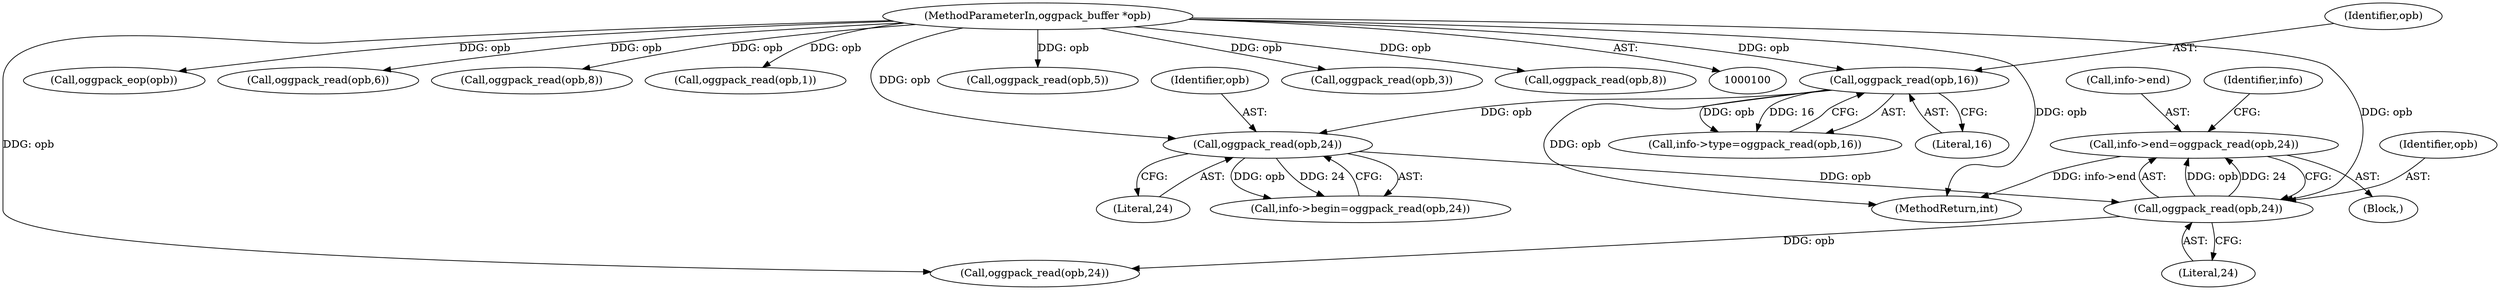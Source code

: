 digraph "0_Android_659030a2e80c38fb8da0a4eb68695349eec6778b_0@API" {
"1000148" [label="(Call,info->end=oggpack_read(opb,24))"];
"1000152" [label="(Call,oggpack_read(opb,24))"];
"1000145" [label="(Call,oggpack_read(opb,24))"];
"1000125" [label="(Call,oggpack_read(opb,16))"];
"1000103" [label="(MethodParameterIn,oggpack_buffer *opb)"];
"1000154" [label="(Literal,24)"];
"1000148" [label="(Call,info->end=oggpack_read(opb,24))"];
"1000149" [label="(Call,info->end)"];
"1000346" [label="(Call,oggpack_eop(opb))"];
"1000171" [label="(Call,oggpack_read(opb,6))"];
"1000152" [label="(Call,oggpack_read(opb,24))"];
"1000145" [label="(Call,oggpack_read(opb,24))"];
"1000181" [label="(Call,oggpack_read(opb,8))"];
"1000125" [label="(Call,oggpack_read(opb,16))"];
"1000104" [label="(Block,)"];
"1000153" [label="(Identifier,opb)"];
"1000242" [label="(Call,oggpack_read(opb,1))"];
"1000160" [label="(Call,oggpack_read(opb,24))"];
"1000248" [label="(Call,oggpack_read(opb,5))"];
"1000356" [label="(MethodReturn,int)"];
"1000238" [label="(Call,oggpack_read(opb,3))"];
"1000127" [label="(Literal,16)"];
"1000146" [label="(Identifier,opb)"];
"1000141" [label="(Call,info->begin=oggpack_read(opb,24))"];
"1000121" [label="(Call,info->type=oggpack_read(opb,16))"];
"1000103" [label="(MethodParameterIn,oggpack_buffer *opb)"];
"1000147" [label="(Literal,24)"];
"1000126" [label="(Identifier,opb)"];
"1000297" [label="(Call,oggpack_read(opb,8))"];
"1000157" [label="(Identifier,info)"];
"1000148" -> "1000104"  [label="AST: "];
"1000148" -> "1000152"  [label="CFG: "];
"1000149" -> "1000148"  [label="AST: "];
"1000152" -> "1000148"  [label="AST: "];
"1000157" -> "1000148"  [label="CFG: "];
"1000148" -> "1000356"  [label="DDG: info->end"];
"1000152" -> "1000148"  [label="DDG: opb"];
"1000152" -> "1000148"  [label="DDG: 24"];
"1000152" -> "1000154"  [label="CFG: "];
"1000153" -> "1000152"  [label="AST: "];
"1000154" -> "1000152"  [label="AST: "];
"1000145" -> "1000152"  [label="DDG: opb"];
"1000103" -> "1000152"  [label="DDG: opb"];
"1000152" -> "1000160"  [label="DDG: opb"];
"1000145" -> "1000141"  [label="AST: "];
"1000145" -> "1000147"  [label="CFG: "];
"1000146" -> "1000145"  [label="AST: "];
"1000147" -> "1000145"  [label="AST: "];
"1000141" -> "1000145"  [label="CFG: "];
"1000145" -> "1000141"  [label="DDG: opb"];
"1000145" -> "1000141"  [label="DDG: 24"];
"1000125" -> "1000145"  [label="DDG: opb"];
"1000103" -> "1000145"  [label="DDG: opb"];
"1000125" -> "1000121"  [label="AST: "];
"1000125" -> "1000127"  [label="CFG: "];
"1000126" -> "1000125"  [label="AST: "];
"1000127" -> "1000125"  [label="AST: "];
"1000121" -> "1000125"  [label="CFG: "];
"1000125" -> "1000356"  [label="DDG: opb"];
"1000125" -> "1000121"  [label="DDG: opb"];
"1000125" -> "1000121"  [label="DDG: 16"];
"1000103" -> "1000125"  [label="DDG: opb"];
"1000103" -> "1000100"  [label="AST: "];
"1000103" -> "1000356"  [label="DDG: opb"];
"1000103" -> "1000160"  [label="DDG: opb"];
"1000103" -> "1000171"  [label="DDG: opb"];
"1000103" -> "1000181"  [label="DDG: opb"];
"1000103" -> "1000238"  [label="DDG: opb"];
"1000103" -> "1000242"  [label="DDG: opb"];
"1000103" -> "1000248"  [label="DDG: opb"];
"1000103" -> "1000297"  [label="DDG: opb"];
"1000103" -> "1000346"  [label="DDG: opb"];
}
